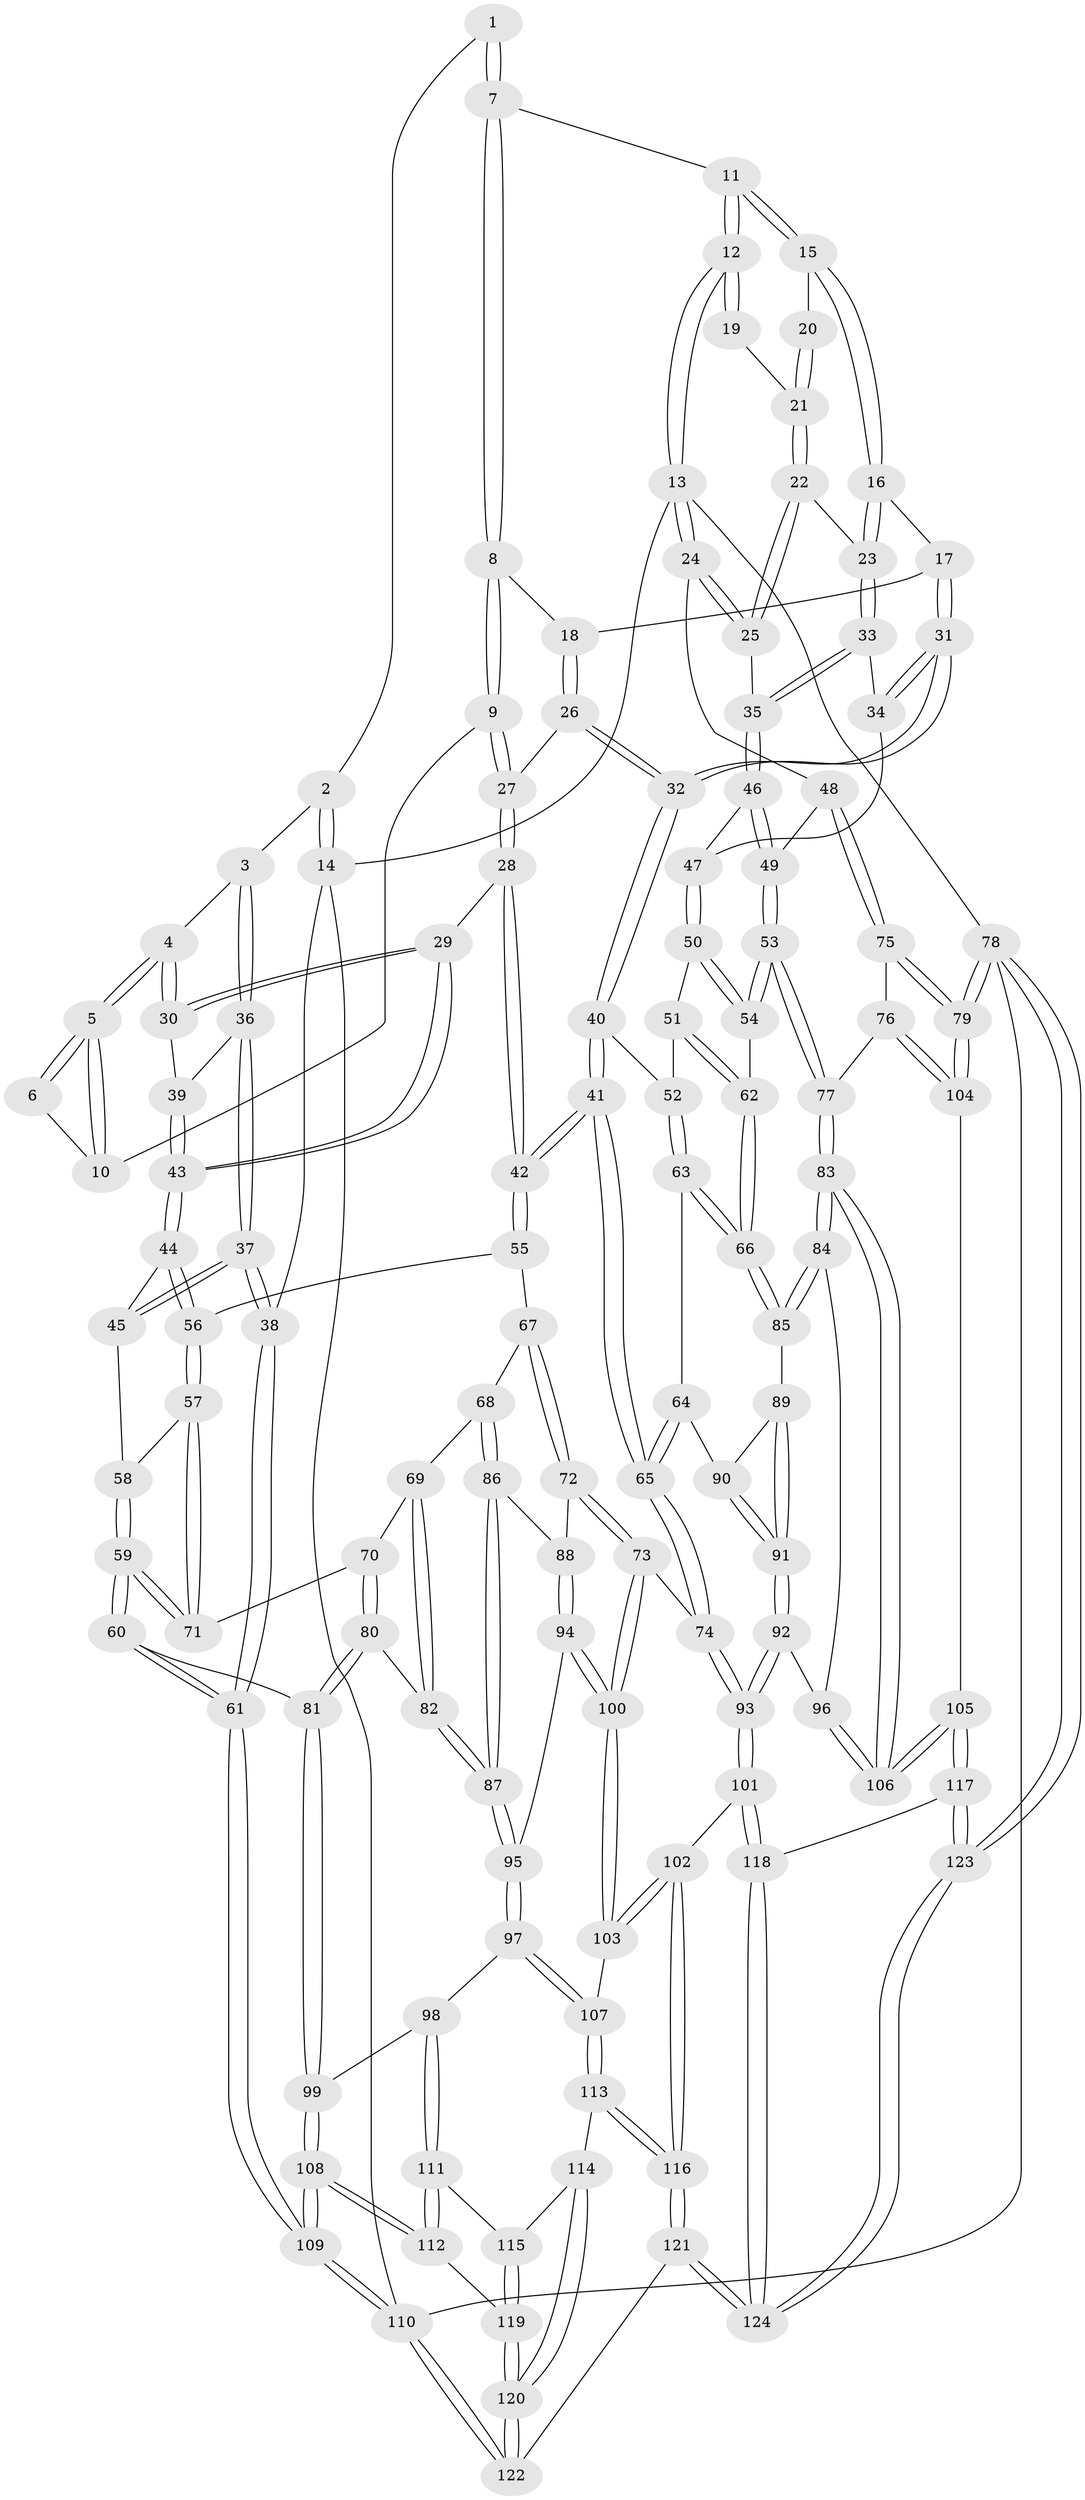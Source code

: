// coarse degree distribution, {3: 0.13513513513513514, 4: 0.28378378378378377, 5: 0.43243243243243246, 6: 0.0945945945945946, 8: 0.02702702702702703, 7: 0.02702702702702703}
// Generated by graph-tools (version 1.1) at 2025/04/03/04/25 22:04:51]
// undirected, 124 vertices, 307 edges
graph export_dot {
graph [start="1"]
  node [color=gray90,style=filled];
  1 [pos="+0.3489046715054835+0"];
  2 [pos="+0.12289201272977465+0"];
  3 [pos="+0.14582974308463795+0.12815499521320883"];
  4 [pos="+0.21664633416007598+0.15402822702489635"];
  5 [pos="+0.2727508928439685+0.127033699203831"];
  6 [pos="+0.333768030961203+0"];
  7 [pos="+0.43486113920903874+0"];
  8 [pos="+0.44924829143082085+0.01901528233624175"];
  9 [pos="+0.36107045356669515+0.13621590333584987"];
  10 [pos="+0.3394031342924057+0.1322287721294515"];
  11 [pos="+0.6300004077664523+0"];
  12 [pos="+1+0"];
  13 [pos="+1+0"];
  14 [pos="+0+0"];
  15 [pos="+0.6817390470225934+0.037540995283439654"];
  16 [pos="+0.6801625440739064+0.07303063383870374"];
  17 [pos="+0.6089075692468855+0.12351423066518454"];
  18 [pos="+0.502034185956013+0.10001843198659277"];
  19 [pos="+1+0"];
  20 [pos="+0.816840378532418+0.03307479870900086"];
  21 [pos="+0.838171416195724+0.10762135072413244"];
  22 [pos="+0.8354189711419888+0.12035181590396815"];
  23 [pos="+0.7427786071379407+0.13969884663070056"];
  24 [pos="+1+0.04161571553595513"];
  25 [pos="+0.9245557831926879+0.17005574917701638"];
  26 [pos="+0.46150691361997187+0.20912462349623437"];
  27 [pos="+0.38682790055497135+0.18098044191375667"];
  28 [pos="+0.2970798164877126+0.3006757784264676"];
  29 [pos="+0.27495253671082975+0.2924129801254941"];
  30 [pos="+0.25743799772482096+0.25631543348184915"];
  31 [pos="+0.5731468784450942+0.2966299521912777"];
  32 [pos="+0.5317977974179577+0.3340004446664209"];
  33 [pos="+0.743606435359756+0.15736668371806292"];
  34 [pos="+0.6841549294005093+0.27115266650586667"];
  35 [pos="+0.850047885247318+0.28167488808433283"];
  36 [pos="+0.09119359381018832+0.16522265219779808"];
  37 [pos="+0+0.24573250051651985"];
  38 [pos="+0+0.23982827848981256"];
  39 [pos="+0.13394986335547818+0.2660638646442917"];
  40 [pos="+0.5306298274629364+0.33755508605159845"];
  41 [pos="+0.4106160368438032+0.40613468727997615"];
  42 [pos="+0.3986355873639395+0.4004758817899055"];
  43 [pos="+0.15727301779694763+0.363233072373316"];
  44 [pos="+0.15252584195343272+0.36960818465814255"];
  45 [pos="+0+0.31789815496800766"];
  46 [pos="+0.849642550075591+0.285902024865409"];
  47 [pos="+0.7708196975682441+0.3244730430320518"];
  48 [pos="+1+0.33288242969457843"];
  49 [pos="+0.9386247247331069+0.3775018908953575"];
  50 [pos="+0.7507598081070322+0.40765857879645073"];
  51 [pos="+0.6043854533998277+0.4109609975515711"];
  52 [pos="+0.5996434569949003+0.4096863270210999"];
  53 [pos="+0.8467926809750549+0.5186484969976934"];
  54 [pos="+0.8241332449300346+0.5140467678287629"];
  55 [pos="+0.21533643290102356+0.4561991424735251"];
  56 [pos="+0.16114548281295407+0.4341538497228196"];
  57 [pos="+0.14955341715836235+0.44827166082597736"];
  58 [pos="+0.030483230362368108+0.4271282343120222"];
  59 [pos="+0.05505254342151918+0.536194527438414"];
  60 [pos="+0+0.580447222683172"];
  61 [pos="+0+0.5730390326915723"];
  62 [pos="+0.7351933483882949+0.5530750710705269"];
  63 [pos="+0.593405025894756+0.5258201366773236"];
  64 [pos="+0.5034922970087573+0.5746082112283188"];
  65 [pos="+0.4025911360030974+0.5565222552050001"];
  66 [pos="+0.6781393285900762+0.606956852289525"];
  67 [pos="+0.22415026597530963+0.4781176773751889"];
  68 [pos="+0.2115820204589819+0.5857355122846788"];
  69 [pos="+0.18276289531644016+0.5829702841143699"];
  70 [pos="+0.105056100821406+0.5295120534019013"];
  71 [pos="+0.10436944367382905+0.5287438774146676"];
  72 [pos="+0.3554588409288779+0.5938307491029771"];
  73 [pos="+0.3592099965448243+0.593938097308737"];
  74 [pos="+0.3830806209877471+0.5845247382191262"];
  75 [pos="+1+0.5964158258061244"];
  76 [pos="+0.9447078040192749+0.6041166792090941"];
  77 [pos="+0.890603238597868+0.5774673641604385"];
  78 [pos="+1+1"];
  79 [pos="+1+1"];
  80 [pos="+0.11189705001700542+0.6663708778368128"];
  81 [pos="+0.08044591206889731+0.6957713997678415"];
  82 [pos="+0.14333275356368103+0.6550588982644148"];
  83 [pos="+0.763737316345609+0.752822584711969"];
  84 [pos="+0.7112638848464476+0.7052651896282114"];
  85 [pos="+0.6776470479021718+0.60882742129032"];
  86 [pos="+0.24179433616425994+0.6011131641286661"];
  87 [pos="+0.20125713662864356+0.6842475665854282"];
  88 [pos="+0.3162269057850069+0.60046051854135"];
  89 [pos="+0.6021413678745698+0.637796373168423"];
  90 [pos="+0.5065752153330043+0.5779582611334613"];
  91 [pos="+0.54911121346048+0.7161811164649883"];
  92 [pos="+0.5323582442449364+0.7647030654049892"];
  93 [pos="+0.49799548547968936+0.7994557820964444"];
  94 [pos="+0.23148534517572872+0.719275787014807"];
  95 [pos="+0.20846186340617567+0.7160751773644922"];
  96 [pos="+0.5716022326776019+0.7545585405788553"];
  97 [pos="+0.1775275233642233+0.7468081020563976"];
  98 [pos="+0.10767971012605361+0.7532035844636078"];
  99 [pos="+0.08296630951051615+0.7338281622017011"];
  100 [pos="+0.30348391833357796+0.7580664972611281"];
  101 [pos="+0.4922416267108333+0.8258021401750513"];
  102 [pos="+0.4007076347180951+0.8937502514554632"];
  103 [pos="+0.3104963718351668+0.782716690528958"];
  104 [pos="+0.9140620795298914+0.829915396460743"];
  105 [pos="+0.7895222946987079+0.8370438307057252"];
  106 [pos="+0.7861761953372182+0.8275528899670279"];
  107 [pos="+0.21061836233762196+0.8029043623486213"];
  108 [pos="+0+0.9290306269766351"];
  109 [pos="+0+0.9673960420583448"];
  110 [pos="+0+1"];
  111 [pos="+0.11233949702020925+0.7885984775545066"];
  112 [pos="+0.020881820080975663+0.8870188398784511"];
  113 [pos="+0.20038098852419492+0.8323177815211534"];
  114 [pos="+0.1549511417898631+0.8506651716151357"];
  115 [pos="+0.1366122147958104+0.8397350635252415"];
  116 [pos="+0.3577664360017354+0.9861733426877549"];
  117 [pos="+0.7832601675818791+0.8458887416981538"];
  118 [pos="+0.7093124546980417+0.9355718295457986"];
  119 [pos="+0.06494894821856838+0.8909117969772261"];
  120 [pos="+0.16905386692252633+0.9633416348479759"];
  121 [pos="+0.3068903558370503+1"];
  122 [pos="+0.2923408341054096+1"];
  123 [pos="+1+1"];
  124 [pos="+0.7112311274002495+1"];
  1 -- 2;
  1 -- 7;
  1 -- 7;
  2 -- 3;
  2 -- 14;
  2 -- 14;
  3 -- 4;
  3 -- 36;
  3 -- 36;
  4 -- 5;
  4 -- 5;
  4 -- 30;
  4 -- 30;
  5 -- 6;
  5 -- 6;
  5 -- 10;
  5 -- 10;
  6 -- 10;
  7 -- 8;
  7 -- 8;
  7 -- 11;
  8 -- 9;
  8 -- 9;
  8 -- 18;
  9 -- 10;
  9 -- 27;
  9 -- 27;
  11 -- 12;
  11 -- 12;
  11 -- 15;
  11 -- 15;
  12 -- 13;
  12 -- 13;
  12 -- 19;
  12 -- 19;
  13 -- 14;
  13 -- 24;
  13 -- 24;
  13 -- 78;
  14 -- 38;
  14 -- 110;
  15 -- 16;
  15 -- 16;
  15 -- 20;
  16 -- 17;
  16 -- 23;
  16 -- 23;
  17 -- 18;
  17 -- 31;
  17 -- 31;
  18 -- 26;
  18 -- 26;
  19 -- 21;
  20 -- 21;
  20 -- 21;
  21 -- 22;
  21 -- 22;
  22 -- 23;
  22 -- 25;
  22 -- 25;
  23 -- 33;
  23 -- 33;
  24 -- 25;
  24 -- 25;
  24 -- 48;
  25 -- 35;
  26 -- 27;
  26 -- 32;
  26 -- 32;
  27 -- 28;
  27 -- 28;
  28 -- 29;
  28 -- 42;
  28 -- 42;
  29 -- 30;
  29 -- 30;
  29 -- 43;
  29 -- 43;
  30 -- 39;
  31 -- 32;
  31 -- 32;
  31 -- 34;
  31 -- 34;
  32 -- 40;
  32 -- 40;
  33 -- 34;
  33 -- 35;
  33 -- 35;
  34 -- 47;
  35 -- 46;
  35 -- 46;
  36 -- 37;
  36 -- 37;
  36 -- 39;
  37 -- 38;
  37 -- 38;
  37 -- 45;
  37 -- 45;
  38 -- 61;
  38 -- 61;
  39 -- 43;
  39 -- 43;
  40 -- 41;
  40 -- 41;
  40 -- 52;
  41 -- 42;
  41 -- 42;
  41 -- 65;
  41 -- 65;
  42 -- 55;
  42 -- 55;
  43 -- 44;
  43 -- 44;
  44 -- 45;
  44 -- 56;
  44 -- 56;
  45 -- 58;
  46 -- 47;
  46 -- 49;
  46 -- 49;
  47 -- 50;
  47 -- 50;
  48 -- 49;
  48 -- 75;
  48 -- 75;
  49 -- 53;
  49 -- 53;
  50 -- 51;
  50 -- 54;
  50 -- 54;
  51 -- 52;
  51 -- 62;
  51 -- 62;
  52 -- 63;
  52 -- 63;
  53 -- 54;
  53 -- 54;
  53 -- 77;
  53 -- 77;
  54 -- 62;
  55 -- 56;
  55 -- 67;
  56 -- 57;
  56 -- 57;
  57 -- 58;
  57 -- 71;
  57 -- 71;
  58 -- 59;
  58 -- 59;
  59 -- 60;
  59 -- 60;
  59 -- 71;
  59 -- 71;
  60 -- 61;
  60 -- 61;
  60 -- 81;
  61 -- 109;
  61 -- 109;
  62 -- 66;
  62 -- 66;
  63 -- 64;
  63 -- 66;
  63 -- 66;
  64 -- 65;
  64 -- 65;
  64 -- 90;
  65 -- 74;
  65 -- 74;
  66 -- 85;
  66 -- 85;
  67 -- 68;
  67 -- 72;
  67 -- 72;
  68 -- 69;
  68 -- 86;
  68 -- 86;
  69 -- 70;
  69 -- 82;
  69 -- 82;
  70 -- 71;
  70 -- 80;
  70 -- 80;
  72 -- 73;
  72 -- 73;
  72 -- 88;
  73 -- 74;
  73 -- 100;
  73 -- 100;
  74 -- 93;
  74 -- 93;
  75 -- 76;
  75 -- 79;
  75 -- 79;
  76 -- 77;
  76 -- 104;
  76 -- 104;
  77 -- 83;
  77 -- 83;
  78 -- 79;
  78 -- 79;
  78 -- 123;
  78 -- 123;
  78 -- 110;
  79 -- 104;
  79 -- 104;
  80 -- 81;
  80 -- 81;
  80 -- 82;
  81 -- 99;
  81 -- 99;
  82 -- 87;
  82 -- 87;
  83 -- 84;
  83 -- 84;
  83 -- 106;
  83 -- 106;
  84 -- 85;
  84 -- 85;
  84 -- 96;
  85 -- 89;
  86 -- 87;
  86 -- 87;
  86 -- 88;
  87 -- 95;
  87 -- 95;
  88 -- 94;
  88 -- 94;
  89 -- 90;
  89 -- 91;
  89 -- 91;
  90 -- 91;
  90 -- 91;
  91 -- 92;
  91 -- 92;
  92 -- 93;
  92 -- 93;
  92 -- 96;
  93 -- 101;
  93 -- 101;
  94 -- 95;
  94 -- 100;
  94 -- 100;
  95 -- 97;
  95 -- 97;
  96 -- 106;
  96 -- 106;
  97 -- 98;
  97 -- 107;
  97 -- 107;
  98 -- 99;
  98 -- 111;
  98 -- 111;
  99 -- 108;
  99 -- 108;
  100 -- 103;
  100 -- 103;
  101 -- 102;
  101 -- 118;
  101 -- 118;
  102 -- 103;
  102 -- 103;
  102 -- 116;
  102 -- 116;
  103 -- 107;
  104 -- 105;
  105 -- 106;
  105 -- 106;
  105 -- 117;
  105 -- 117;
  107 -- 113;
  107 -- 113;
  108 -- 109;
  108 -- 109;
  108 -- 112;
  108 -- 112;
  109 -- 110;
  109 -- 110;
  110 -- 122;
  110 -- 122;
  111 -- 112;
  111 -- 112;
  111 -- 115;
  112 -- 119;
  113 -- 114;
  113 -- 116;
  113 -- 116;
  114 -- 115;
  114 -- 120;
  114 -- 120;
  115 -- 119;
  115 -- 119;
  116 -- 121;
  116 -- 121;
  117 -- 118;
  117 -- 123;
  117 -- 123;
  118 -- 124;
  118 -- 124;
  119 -- 120;
  119 -- 120;
  120 -- 122;
  120 -- 122;
  121 -- 122;
  121 -- 124;
  121 -- 124;
  123 -- 124;
  123 -- 124;
}
